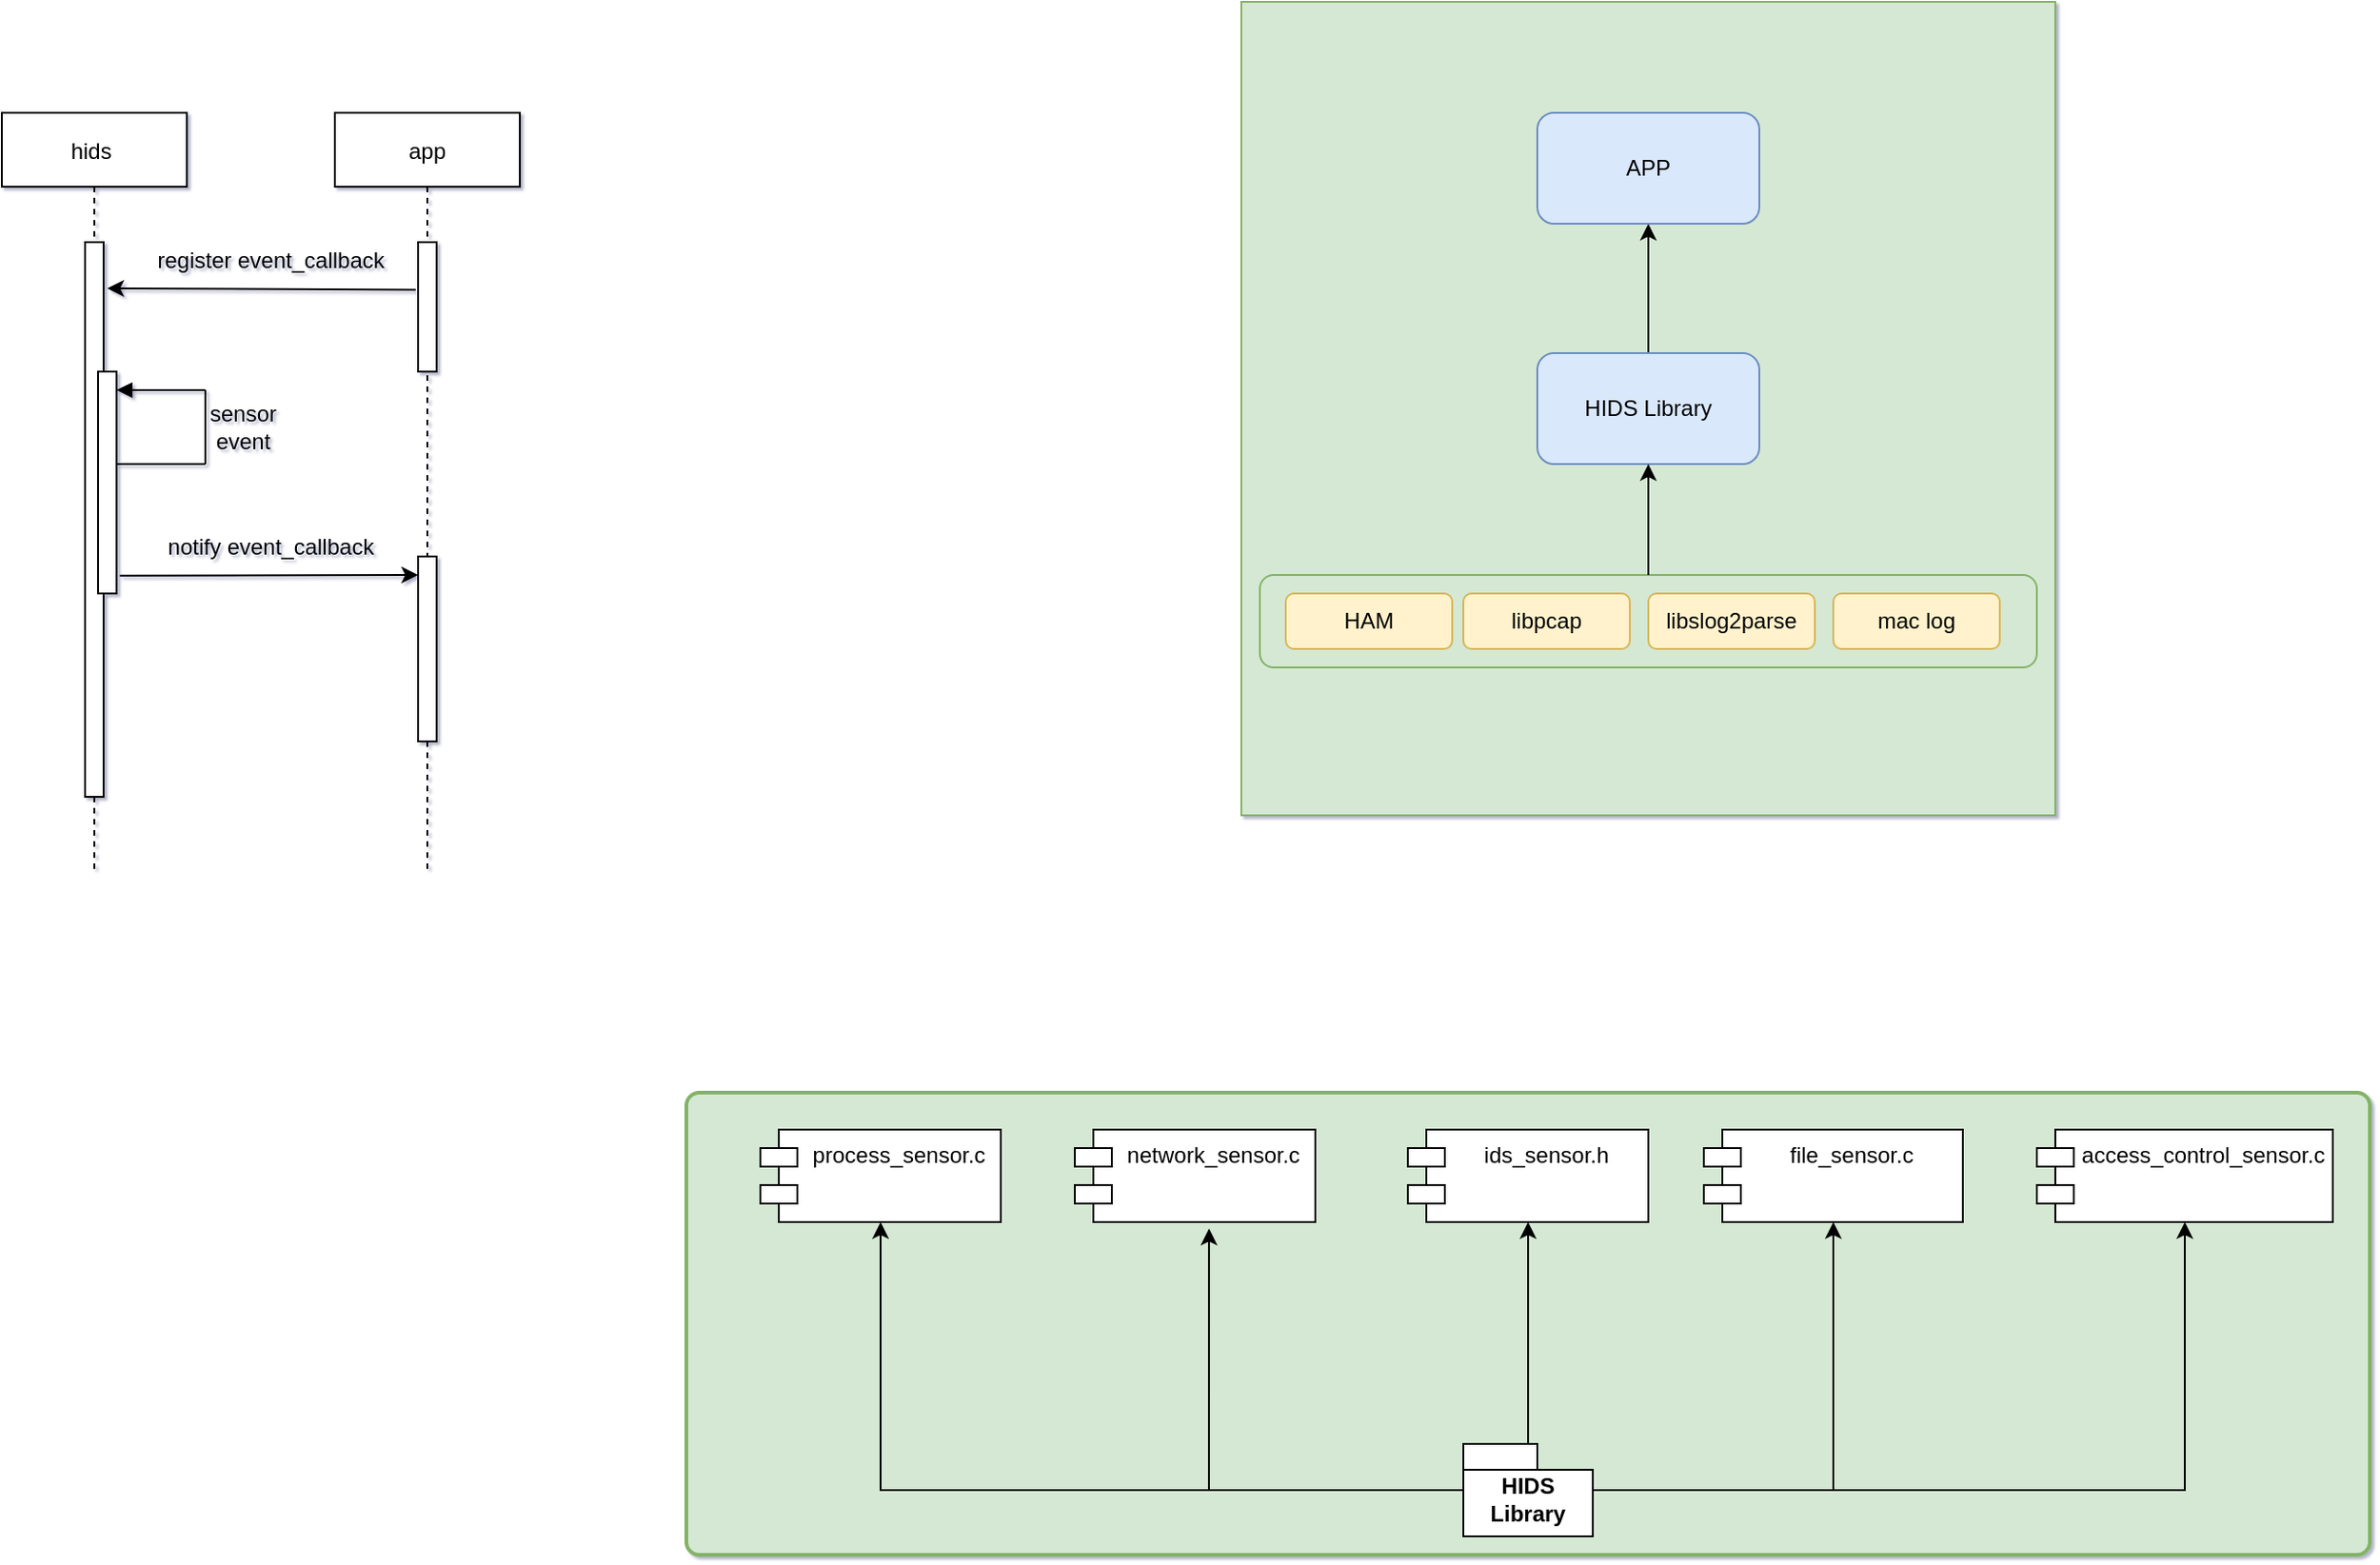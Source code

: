 <mxfile>
    <diagram name="第 1 页" id="c5ULhFlpVbo5xQjqxNRR">
        <mxGraphModel dx="1975" dy="998" grid="1" gridSize="10" guides="1" tooltips="1" connect="1" arrows="1" fold="1" page="1" pageScale="1" pageWidth="827" pageHeight="1169" background="none" math="0" shadow="1">
            <root>
                <mxCell id="0"/>
                <mxCell id="1" parent="0"/>
                <mxCell id="vr5x9FidwY8XEMQChV_H-2" value="" style="whiteSpace=wrap;html=1;aspect=fixed;fillColor=#d5e8d4;strokeColor=#82b366;" parent="1" vertex="1">
                    <mxGeometry x="200" y="10" width="440" height="440" as="geometry"/>
                </mxCell>
                <mxCell id="vr5x9FidwY8XEMQChV_H-17" style="edgeStyle=orthogonalEdgeStyle;rounded=0;orthogonalLoop=1;jettySize=auto;html=1;entryX=0.5;entryY=1;entryDx=0;entryDy=0;" parent="1" source="vr5x9FidwY8XEMQChV_H-3" target="vr5x9FidwY8XEMQChV_H-16" edge="1">
                    <mxGeometry relative="1" as="geometry"/>
                </mxCell>
                <mxCell id="vr5x9FidwY8XEMQChV_H-3" value="HIDS Library" style="rounded=1;whiteSpace=wrap;html=1;fillColor=#dae8fc;strokeColor=#6c8ebf;" parent="1" vertex="1">
                    <mxGeometry x="360" y="200" width="120" height="60" as="geometry"/>
                </mxCell>
                <mxCell id="vr5x9FidwY8XEMQChV_H-12" value="" style="group;" parent="1" vertex="1" connectable="0">
                    <mxGeometry x="210" y="320" width="420" height="50" as="geometry"/>
                </mxCell>
                <mxCell id="vr5x9FidwY8XEMQChV_H-4" value="" style="rounded=1;whiteSpace=wrap;html=1;fillColor=#d5e8d4;strokeColor=#82b366;" parent="vr5x9FidwY8XEMQChV_H-12" vertex="1">
                    <mxGeometry width="420" height="50" as="geometry"/>
                </mxCell>
                <mxCell id="vr5x9FidwY8XEMQChV_H-5" value="HAM" style="rounded=1;whiteSpace=wrap;html=1;fillColor=#fff2cc;strokeColor=#d6b656;" parent="vr5x9FidwY8XEMQChV_H-12" vertex="1">
                    <mxGeometry x="14" y="10" width="90" height="30" as="geometry"/>
                </mxCell>
                <mxCell id="vr5x9FidwY8XEMQChV_H-6" value="mac log" style="rounded=1;whiteSpace=wrap;html=1;fillColor=#fff2cc;strokeColor=#d6b656;" parent="vr5x9FidwY8XEMQChV_H-12" vertex="1">
                    <mxGeometry x="310" y="10" width="90" height="30" as="geometry"/>
                </mxCell>
                <mxCell id="vr5x9FidwY8XEMQChV_H-7" value="libpcap" style="rounded=1;whiteSpace=wrap;html=1;fillColor=#fff2cc;strokeColor=#d6b656;" parent="vr5x9FidwY8XEMQChV_H-12" vertex="1">
                    <mxGeometry x="110" y="10" width="90" height="30" as="geometry"/>
                </mxCell>
                <mxCell id="vr5x9FidwY8XEMQChV_H-8" value="libslog2parse" style="rounded=1;whiteSpace=wrap;html=1;fillColor=#fff2cc;strokeColor=#d6b656;" parent="vr5x9FidwY8XEMQChV_H-12" vertex="1">
                    <mxGeometry x="210" y="10" width="90" height="30" as="geometry"/>
                </mxCell>
                <mxCell id="vr5x9FidwY8XEMQChV_H-14" style="edgeStyle=orthogonalEdgeStyle;rounded=0;orthogonalLoop=1;jettySize=auto;html=1;entryX=0.5;entryY=1;entryDx=0;entryDy=0;" parent="1" source="vr5x9FidwY8XEMQChV_H-4" target="vr5x9FidwY8XEMQChV_H-3" edge="1">
                    <mxGeometry relative="1" as="geometry"/>
                </mxCell>
                <mxCell id="vr5x9FidwY8XEMQChV_H-16" value="APP" style="rounded=1;whiteSpace=wrap;html=1;fillColor=#dae8fc;strokeColor=#6c8ebf;" parent="1" vertex="1">
                    <mxGeometry x="360" y="70" width="120" height="60" as="geometry"/>
                </mxCell>
                <mxCell id="Chw1UzFrNH53qdHap3Ve-14" value="" style="rounded=1;whiteSpace=wrap;html=1;absoluteArcSize=1;arcSize=14;strokeWidth=2;fillColor=#d5e8d4;strokeColor=#82b366;" parent="1" vertex="1">
                    <mxGeometry x="-100" y="600" width="910" height="250" as="geometry"/>
                </mxCell>
                <mxCell id="Chw1UzFrNH53qdHap3Ve-1" value="access_control_sensor.c" style="shape=module;align=left;spacingLeft=20;align=center;verticalAlign=top;whiteSpace=wrap;html=1;" parent="1" vertex="1">
                    <mxGeometry x="630" y="620" width="160" height="50" as="geometry"/>
                </mxCell>
                <mxCell id="Chw1UzFrNH53qdHap3Ve-2" value="ids_sensor.h" style="shape=module;align=left;spacingLeft=20;align=center;verticalAlign=top;whiteSpace=wrap;html=1;" parent="1" vertex="1">
                    <mxGeometry x="290" y="620" width="130" height="50" as="geometry"/>
                </mxCell>
                <mxCell id="Chw1UzFrNH53qdHap3Ve-3" value="file_sensor.c" style="shape=module;align=left;spacingLeft=20;align=center;verticalAlign=top;whiteSpace=wrap;html=1;" parent="1" vertex="1">
                    <mxGeometry x="450" y="620" width="140" height="50" as="geometry"/>
                </mxCell>
                <mxCell id="Chw1UzFrNH53qdHap3Ve-4" value="network_sensor.c" style="shape=module;align=left;spacingLeft=20;align=center;verticalAlign=top;whiteSpace=wrap;html=1;" parent="1" vertex="1">
                    <mxGeometry x="110" y="620" width="130" height="50" as="geometry"/>
                </mxCell>
                <mxCell id="Chw1UzFrNH53qdHap3Ve-5" value="process_sensor.c" style="shape=module;align=left;spacingLeft=20;align=center;verticalAlign=top;whiteSpace=wrap;html=1;" parent="1" vertex="1">
                    <mxGeometry x="-60" y="620" width="130" height="50" as="geometry"/>
                </mxCell>
                <mxCell id="Chw1UzFrNH53qdHap3Ve-6" value="HIDS Library" style="shape=folder;fontStyle=1;spacingTop=10;tabWidth=40;tabHeight=14;tabPosition=left;html=1;whiteSpace=wrap;" parent="1" vertex="1">
                    <mxGeometry x="320" y="790" width="70" height="50" as="geometry"/>
                </mxCell>
                <mxCell id="Chw1UzFrNH53qdHap3Ve-8" style="edgeStyle=orthogonalEdgeStyle;rounded=0;orthogonalLoop=1;jettySize=auto;html=1;entryX=0.5;entryY=1;entryDx=0;entryDy=0;" parent="1" source="Chw1UzFrNH53qdHap3Ve-6" target="Chw1UzFrNH53qdHap3Ve-2" edge="1">
                    <mxGeometry relative="1" as="geometry"/>
                </mxCell>
                <mxCell id="Chw1UzFrNH53qdHap3Ve-9" style="edgeStyle=orthogonalEdgeStyle;rounded=0;orthogonalLoop=1;jettySize=auto;html=1;entryX=0.5;entryY=1;entryDx=0;entryDy=0;" parent="1" source="Chw1UzFrNH53qdHap3Ve-6" target="Chw1UzFrNH53qdHap3Ve-5" edge="1">
                    <mxGeometry relative="1" as="geometry"/>
                </mxCell>
                <mxCell id="Chw1UzFrNH53qdHap3Ve-10" style="edgeStyle=orthogonalEdgeStyle;rounded=0;orthogonalLoop=1;jettySize=auto;html=1;entryX=0.558;entryY=1.07;entryDx=0;entryDy=0;entryPerimeter=0;" parent="1" source="Chw1UzFrNH53qdHap3Ve-6" target="Chw1UzFrNH53qdHap3Ve-4" edge="1">
                    <mxGeometry relative="1" as="geometry"/>
                </mxCell>
                <mxCell id="Chw1UzFrNH53qdHap3Ve-11" style="edgeStyle=orthogonalEdgeStyle;rounded=0;orthogonalLoop=1;jettySize=auto;html=1;entryX=0.5;entryY=1;entryDx=0;entryDy=0;" parent="1" source="Chw1UzFrNH53qdHap3Ve-6" target="Chw1UzFrNH53qdHap3Ve-3" edge="1">
                    <mxGeometry relative="1" as="geometry"/>
                </mxCell>
                <mxCell id="Chw1UzFrNH53qdHap3Ve-12" style="edgeStyle=orthogonalEdgeStyle;rounded=0;orthogonalLoop=1;jettySize=auto;html=1;entryX=0.5;entryY=1;entryDx=0;entryDy=0;" parent="1" source="Chw1UzFrNH53qdHap3Ve-6" target="Chw1UzFrNH53qdHap3Ve-1" edge="1">
                    <mxGeometry relative="1" as="geometry"/>
                </mxCell>
                <mxCell id="0bpL-psFlwnC2cY3w18C-21" value="hids " style="shape=umlLifeline;perimeter=lifelinePerimeter;container=1;collapsible=0;recursiveResize=0;rounded=0;shadow=0;strokeWidth=1;" parent="1" vertex="1">
                    <mxGeometry x="-470" y="70" width="100" height="410" as="geometry"/>
                </mxCell>
                <mxCell id="0bpL-psFlwnC2cY3w18C-22" value="" style="points=[];perimeter=orthogonalPerimeter;rounded=0;shadow=0;strokeWidth=1;" parent="0bpL-psFlwnC2cY3w18C-21" vertex="1">
                    <mxGeometry x="45" y="70" width="10" height="300" as="geometry"/>
                </mxCell>
                <mxCell id="0bpL-psFlwnC2cY3w18C-24" value="" style="points=[];perimeter=orthogonalPerimeter;rounded=0;shadow=0;strokeWidth=1;" parent="0bpL-psFlwnC2cY3w18C-21" vertex="1">
                    <mxGeometry x="52" y="140" width="10" height="120" as="geometry"/>
                </mxCell>
                <mxCell id="0bpL-psFlwnC2cY3w18C-43" value="" style="endArrow=none;html=1;rounded=0;" parent="0bpL-psFlwnC2cY3w18C-21" edge="1">
                    <mxGeometry width="50" height="50" relative="1" as="geometry">
                        <mxPoint x="62" y="190" as="sourcePoint"/>
                        <mxPoint x="110" y="190" as="targetPoint"/>
                    </mxGeometry>
                </mxCell>
                <mxCell id="0bpL-psFlwnC2cY3w18C-29" value="" style="verticalAlign=bottom;endArrow=block;entryX=1;entryY=0;shadow=0;strokeWidth=1;" parent="0bpL-psFlwnC2cY3w18C-21" edge="1">
                    <mxGeometry relative="1" as="geometry">
                        <mxPoint x="110" y="150" as="sourcePoint"/>
                        <mxPoint x="62" y="150" as="targetPoint"/>
                    </mxGeometry>
                </mxCell>
                <mxCell id="0bpL-psFlwnC2cY3w18C-45" value="sensor&lt;div&gt;event&lt;/div&gt;" style="text;html=1;align=center;verticalAlign=middle;resizable=0;points=[];autosize=1;strokeColor=none;fillColor=none;" parent="0bpL-psFlwnC2cY3w18C-21" vertex="1">
                    <mxGeometry x="100" y="150" width="60" height="40" as="geometry"/>
                </mxCell>
                <mxCell id="0bpL-psFlwnC2cY3w18C-47" value="" style="endArrow=none;html=1;rounded=0;" parent="0bpL-psFlwnC2cY3w18C-21" edge="1">
                    <mxGeometry width="50" height="50" relative="1" as="geometry">
                        <mxPoint x="110" y="190" as="sourcePoint"/>
                        <mxPoint x="110" y="150" as="targetPoint"/>
                    </mxGeometry>
                </mxCell>
                <mxCell id="0bpL-psFlwnC2cY3w18C-25" value="app" style="shape=umlLifeline;perimeter=lifelinePerimeter;container=1;collapsible=0;recursiveResize=0;rounded=0;shadow=0;strokeWidth=1;" parent="1" vertex="1">
                    <mxGeometry x="-290" y="70" width="100" height="410" as="geometry"/>
                </mxCell>
                <mxCell id="0bpL-psFlwnC2cY3w18C-26" value="" style="points=[];perimeter=orthogonalPerimeter;rounded=0;shadow=0;strokeWidth=1;" parent="0bpL-psFlwnC2cY3w18C-25" vertex="1">
                    <mxGeometry x="45" y="240" width="10" height="100" as="geometry"/>
                </mxCell>
                <mxCell id="0bpL-psFlwnC2cY3w18C-55" value="" style="points=[];perimeter=orthogonalPerimeter;rounded=0;shadow=0;strokeWidth=1;" parent="0bpL-psFlwnC2cY3w18C-25" vertex="1">
                    <mxGeometry x="45" y="70" width="10" height="70" as="geometry"/>
                </mxCell>
                <mxCell id="0bpL-psFlwnC2cY3w18C-54" value="register event_callback" style="text;html=1;align=center;verticalAlign=middle;resizable=0;points=[];autosize=1;strokeColor=none;fillColor=none;" parent="1" vertex="1">
                    <mxGeometry x="-400" y="135" width="150" height="30" as="geometry"/>
                </mxCell>
                <mxCell id="0bpL-psFlwnC2cY3w18C-56" value="" style="endArrow=classic;html=1;rounded=0;exitX=-0.148;exitY=0.36;exitDx=0;exitDy=0;exitPerimeter=0;entryX=1.175;entryY=0.103;entryDx=0;entryDy=0;entryPerimeter=0;" parent="1" edge="1">
                    <mxGeometry width="50" height="50" relative="1" as="geometry">
                        <mxPoint x="-246.23" y="165.7" as="sourcePoint"/>
                        <mxPoint x="-413" y="165.0" as="targetPoint"/>
                    </mxGeometry>
                </mxCell>
                <mxCell id="0bpL-psFlwnC2cY3w18C-58" value="" style="endArrow=classic;html=1;rounded=0;exitX=1.176;exitY=0.92;exitDx=0;exitDy=0;exitPerimeter=0;" parent="1" source="0bpL-psFlwnC2cY3w18C-24" edge="1">
                    <mxGeometry width="50" height="50" relative="1" as="geometry">
                        <mxPoint x="-405" y="320" as="sourcePoint"/>
                        <mxPoint x="-245" y="320" as="targetPoint"/>
                    </mxGeometry>
                </mxCell>
                <mxCell id="0bpL-psFlwnC2cY3w18C-59" value="notify event_callback" style="text;html=1;align=center;verticalAlign=middle;resizable=0;points=[];autosize=1;strokeColor=none;fillColor=none;" parent="1" vertex="1">
                    <mxGeometry x="-390" y="290" width="130" height="30" as="geometry"/>
                </mxCell>
            </root>
        </mxGraphModel>
    </diagram>
</mxfile>